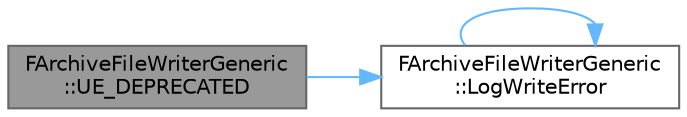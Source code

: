 digraph "FArchiveFileWriterGeneric::UE_DEPRECATED"
{
 // INTERACTIVE_SVG=YES
 // LATEX_PDF_SIZE
  bgcolor="transparent";
  edge [fontname=Helvetica,fontsize=10,labelfontname=Helvetica,labelfontsize=10];
  node [fontname=Helvetica,fontsize=10,shape=box,height=0.2,width=0.4];
  rankdir="LR";
  Node1 [id="Node000001",label="FArchiveFileWriterGeneric\l::UE_DEPRECATED",height=0.2,width=0.4,color="gray40", fillcolor="grey60", style="filled", fontcolor="black",tooltip=" "];
  Node1 -> Node2 [id="edge1_Node000001_Node000002",color="steelblue1",style="solid",tooltip=" "];
  Node2 [id="Node000002",label="FArchiveFileWriterGeneric\l::LogWriteError",height=0.2,width=0.4,color="grey40", fillcolor="white", style="filled",URL="$dc/d57/classFArchiveFileWriterGeneric.html#a5042ea1f9f59802ed0b8b40f9be31467",tooltip="Logs I/O error It is important to not call any platform API functions after the error occurred and be..."];
  Node2 -> Node2 [id="edge2_Node000002_Node000002",color="steelblue1",style="solid",tooltip=" "];
}
